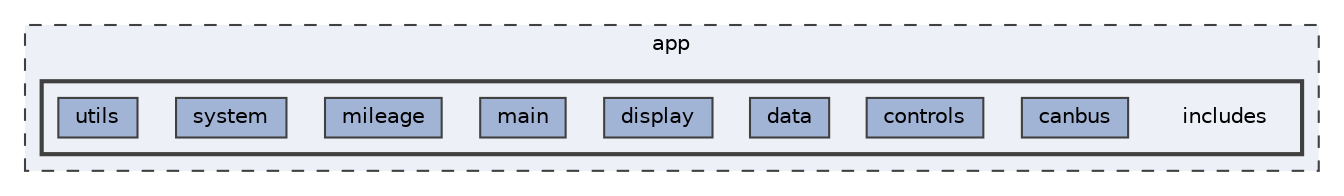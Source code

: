 digraph "app/includes"
{
 // LATEX_PDF_SIZE
  bgcolor="transparent";
  edge [fontname=Helvetica,fontsize=10,labelfontname=Helvetica,labelfontsize=10];
  node [fontname=Helvetica,fontsize=10,shape=box,height=0.2,width=0.4];
  compound=true
  subgraph clusterdir_d422163b96683743ed3963d4aac17747 {
    graph [ bgcolor="#edf0f7", pencolor="grey25", label="app", fontname=Helvetica,fontsize=10 style="filled,dashed", URL="dir_d422163b96683743ed3963d4aac17747.html",tooltip=""]
  subgraph clusterdir_1c5c03227cca0102ee47bee331c2b55d {
    graph [ bgcolor="#edf0f7", pencolor="grey25", label="", fontname=Helvetica,fontsize=10 style="filled,bold", URL="dir_1c5c03227cca0102ee47bee331c2b55d.html",tooltip=""]
    dir_1c5c03227cca0102ee47bee331c2b55d [shape=plaintext, label="includes"];
  dir_46e52549258292da6ba22fc60aec21f4 [label="canbus", fillcolor="#a2b4d6", color="grey25", style="filled", URL="dir_46e52549258292da6ba22fc60aec21f4.html",tooltip=""];
  dir_3225de6caf5a9d4ea39fe6430a4d1d0d [label="controls", fillcolor="#a2b4d6", color="grey25", style="filled", URL="dir_3225de6caf5a9d4ea39fe6430a4d1d0d.html",tooltip=""];
  dir_c86fb638e604e1fcad97e24482002e2e [label="data", fillcolor="#a2b4d6", color="grey25", style="filled", URL="dir_c86fb638e604e1fcad97e24482002e2e.html",tooltip=""];
  dir_83bdb2762eafa62fe24a00b103a3c171 [label="display", fillcolor="#a2b4d6", color="grey25", style="filled", URL="dir_83bdb2762eafa62fe24a00b103a3c171.html",tooltip=""];
  dir_83306c9dc01739987acb050d99938567 [label="main", fillcolor="#a2b4d6", color="grey25", style="filled", URL="dir_83306c9dc01739987acb050d99938567.html",tooltip=""];
  dir_8a132aab367ddcd63929717e57e1c516 [label="mileage", fillcolor="#a2b4d6", color="grey25", style="filled", URL="dir_8a132aab367ddcd63929717e57e1c516.html",tooltip=""];
  dir_19ab0ee55ced8854eccf40a7e3845061 [label="system", fillcolor="#a2b4d6", color="grey25", style="filled", URL="dir_19ab0ee55ced8854eccf40a7e3845061.html",tooltip=""];
  dir_57e96edaf2326962e0fea6fde59de42a [label="utils", fillcolor="#a2b4d6", color="grey25", style="filled", URL="dir_57e96edaf2326962e0fea6fde59de42a.html",tooltip=""];
  }
  }
}
